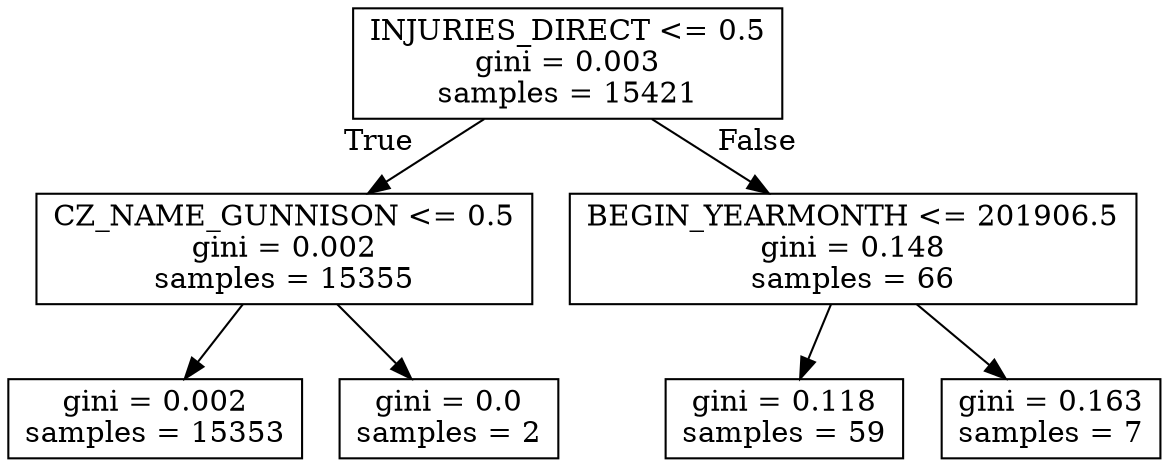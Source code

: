 digraph Tree {
node [shape=box] ;
0 [label="INJURIES_DIRECT <= 0.5\ngini = 0.003\nsamples = 15421"] ;
1 [label="CZ_NAME_GUNNISON <= 0.5\ngini = 0.002\nsamples = 15355"] ;
0 -> 1 [labeldistance=2.5, labelangle=45, headlabel="True"] ;
2 [label="gini = 0.002\nsamples = 15353"] ;
1 -> 2 ;
3 [label="gini = 0.0\nsamples = 2"] ;
1 -> 3 ;
4 [label="BEGIN_YEARMONTH <= 201906.5\ngini = 0.148\nsamples = 66"] ;
0 -> 4 [labeldistance=2.5, labelangle=-45, headlabel="False"] ;
5 [label="gini = 0.118\nsamples = 59"] ;
4 -> 5 ;
6 [label="gini = 0.163\nsamples = 7"] ;
4 -> 6 ;
}